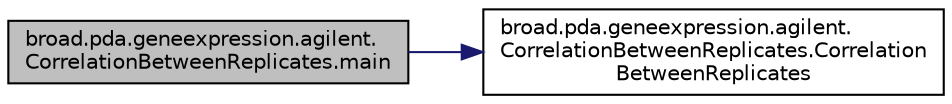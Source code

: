 digraph "broad.pda.geneexpression.agilent.CorrelationBetweenReplicates.main"
{
  edge [fontname="Helvetica",fontsize="10",labelfontname="Helvetica",labelfontsize="10"];
  node [fontname="Helvetica",fontsize="10",shape=record];
  rankdir="LR";
  Node1 [label="broad.pda.geneexpression.agilent.\lCorrelationBetweenReplicates.main",height=0.2,width=0.4,color="black", fillcolor="grey75", style="filled" fontcolor="black"];
  Node1 -> Node2 [color="midnightblue",fontsize="10",style="solid"];
  Node2 [label="broad.pda.geneexpression.agilent.\lCorrelationBetweenReplicates.Correlation\lBetweenReplicates",height=0.2,width=0.4,color="black", fillcolor="white", style="filled",URL="$classbroad_1_1pda_1_1geneexpression_1_1agilent_1_1_correlation_between_replicates.html#a2e355029abd1c0c68775a74ca66caeab"];
}

